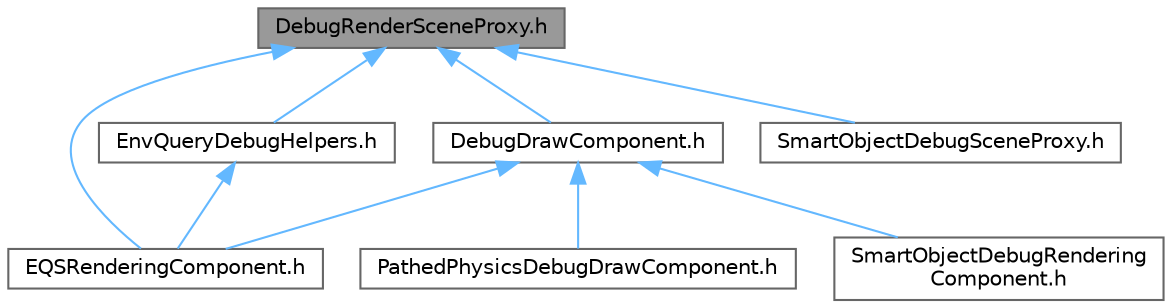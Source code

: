 digraph "DebugRenderSceneProxy.h"
{
 // INTERACTIVE_SVG=YES
 // LATEX_PDF_SIZE
  bgcolor="transparent";
  edge [fontname=Helvetica,fontsize=10,labelfontname=Helvetica,labelfontsize=10];
  node [fontname=Helvetica,fontsize=10,shape=box,height=0.2,width=0.4];
  Node1 [id="Node000001",label="DebugRenderSceneProxy.h",height=0.2,width=0.4,color="gray40", fillcolor="grey60", style="filled", fontcolor="black",tooltip=" "];
  Node1 -> Node2 [id="edge1_Node000001_Node000002",dir="back",color="steelblue1",style="solid",tooltip=" "];
  Node2 [id="Node000002",label="DebugDrawComponent.h",height=0.2,width=0.4,color="grey40", fillcolor="white", style="filled",URL="$d9/dae/DebugDrawComponent_8h.html",tooltip=" "];
  Node2 -> Node3 [id="edge2_Node000002_Node000003",dir="back",color="steelblue1",style="solid",tooltip=" "];
  Node3 [id="Node000003",label="EQSRenderingComponent.h",height=0.2,width=0.4,color="grey40", fillcolor="white", style="filled",URL="$df/d63/EQSRenderingComponent_8h.html",tooltip=" "];
  Node2 -> Node4 [id="edge3_Node000002_Node000004",dir="back",color="steelblue1",style="solid",tooltip=" "];
  Node4 [id="Node000004",label="PathedPhysicsDebugDrawComponent.h",height=0.2,width=0.4,color="grey40", fillcolor="white", style="filled",URL="$d9/dd8/PathedPhysicsDebugDrawComponent_8h.html",tooltip=" "];
  Node2 -> Node5 [id="edge4_Node000002_Node000005",dir="back",color="steelblue1",style="solid",tooltip=" "];
  Node5 [id="Node000005",label="SmartObjectDebugRendering\lComponent.h",height=0.2,width=0.4,color="grey40", fillcolor="white", style="filled",URL="$d2/db9/SmartObjectDebugRenderingComponent_8h.html",tooltip=" "];
  Node1 -> Node3 [id="edge5_Node000001_Node000003",dir="back",color="steelblue1",style="solid",tooltip=" "];
  Node1 -> Node6 [id="edge6_Node000001_Node000006",dir="back",color="steelblue1",style="solid",tooltip=" "];
  Node6 [id="Node000006",label="EnvQueryDebugHelpers.h",height=0.2,width=0.4,color="grey40", fillcolor="white", style="filled",URL="$de/dda/EnvQueryDebugHelpers_8h.html",tooltip=" "];
  Node6 -> Node3 [id="edge7_Node000006_Node000003",dir="back",color="steelblue1",style="solid",tooltip=" "];
  Node1 -> Node7 [id="edge8_Node000001_Node000007",dir="back",color="steelblue1",style="solid",tooltip=" "];
  Node7 [id="Node000007",label="SmartObjectDebugSceneProxy.h",height=0.2,width=0.4,color="grey40", fillcolor="white", style="filled",URL="$dd/df5/SmartObjectDebugSceneProxy_8h.html",tooltip=" "];
}
